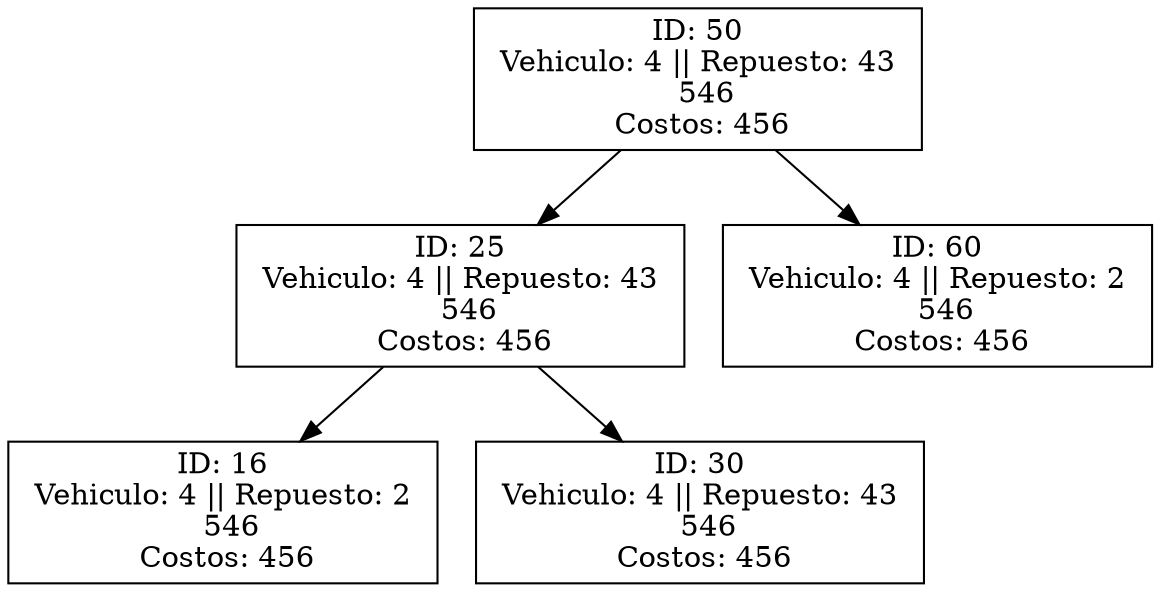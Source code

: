 digraph G {
  rankdir=TB;
  50 [label="ID: 50\n Vehiculo: 4 || Repuesto: 43 \n  546\n Costos: 456"shape=box];
    50 -> 25;
  25 [label="ID: 25\n Vehiculo: 4 || Repuesto: 43 \n  546\n Costos: 456"shape=box];
    25 -> 16;
  16 [label="ID: 16\n Vehiculo: 4 || Repuesto: 2 \n  546\n Costos: 456"shape=box];
    25 -> 30;
  30 [label="ID: 30\n Vehiculo: 4 || Repuesto: 43 \n  546\n Costos: 456"shape=box];
    50 -> 60;
  60 [label="ID: 60\n Vehiculo: 4 || Repuesto: 2 \n  546\n Costos: 456"shape=box];
}
